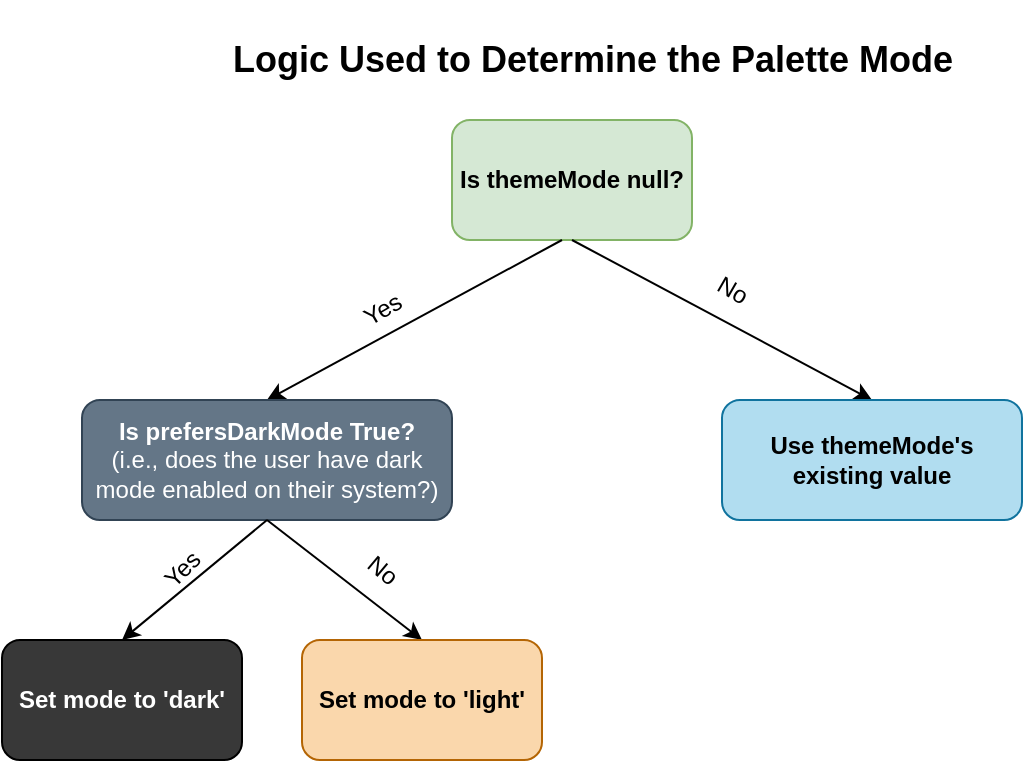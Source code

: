 <mxfile version="21.2.9" type="device" pages="3">
  <diagram name="mode" id="uMLHTpZcIAxPMtQZR5Q7">
    <mxGraphModel dx="1379" dy="764" grid="1" gridSize="10" guides="1" tooltips="1" connect="1" arrows="1" fold="1" page="1" pageScale="1" pageWidth="850" pageHeight="1100" math="0" shadow="0">
      <root>
        <mxCell id="0" />
        <mxCell id="1" parent="0" />
        <mxCell id="QKaGyioDrKer-OyYTomA-1" value="&lt;b&gt;Is themeMode null?&lt;/b&gt;" style="rounded=1;whiteSpace=wrap;html=1;fillColor=#d5e8d4;strokeColor=#82b366;" parent="1" vertex="1">
          <mxGeometry x="365" y="100" width="120" height="60" as="geometry" />
        </mxCell>
        <mxCell id="QKaGyioDrKer-OyYTomA-2" value="" style="endArrow=classic;html=1;rounded=0;entryX=0.5;entryY=0;entryDx=0;entryDy=0;" parent="1" target="QKaGyioDrKer-OyYTomA-8" edge="1">
          <mxGeometry width="50" height="50" relative="1" as="geometry">
            <mxPoint x="420" y="160" as="sourcePoint" />
            <mxPoint x="370" y="240" as="targetPoint" />
          </mxGeometry>
        </mxCell>
        <mxCell id="QKaGyioDrKer-OyYTomA-3" value="" style="endArrow=classic;html=1;rounded=0;entryX=0.5;entryY=0;entryDx=0;entryDy=0;" parent="1" target="QKaGyioDrKer-OyYTomA-23" edge="1">
          <mxGeometry width="50" height="50" relative="1" as="geometry">
            <mxPoint x="425" y="160" as="sourcePoint" />
            <mxPoint x="572.5" y="240" as="targetPoint" />
          </mxGeometry>
        </mxCell>
        <mxCell id="QKaGyioDrKer-OyYTomA-4" value="Yes" style="text;html=1;align=center;verticalAlign=middle;resizable=0;points=[];autosize=1;strokeColor=none;fillColor=none;rotation=-30;" parent="1" vertex="1">
          <mxGeometry x="310" y="180" width="40" height="30" as="geometry" />
        </mxCell>
        <mxCell id="QKaGyioDrKer-OyYTomA-6" value="No" style="text;html=1;align=center;verticalAlign=middle;resizable=0;points=[];autosize=1;strokeColor=none;fillColor=none;rotation=30;" parent="1" vertex="1">
          <mxGeometry x="485" y="170" width="40" height="30" as="geometry" />
        </mxCell>
        <mxCell id="QKaGyioDrKer-OyYTomA-8" value="&lt;b&gt;Is prefersDarkMode True?&lt;br&gt;&lt;/b&gt;(i.e., does the user have dark mode enabled on their system?)" style="rounded=1;whiteSpace=wrap;html=1;fillColor=#647687;strokeColor=#314354;fontColor=#ffffff;" parent="1" vertex="1">
          <mxGeometry x="180" y="240" width="185" height="60" as="geometry" />
        </mxCell>
        <mxCell id="QKaGyioDrKer-OyYTomA-16" value="" style="endArrow=classic;html=1;rounded=0;exitX=0.5;exitY=1;exitDx=0;exitDy=0;entryX=0.5;entryY=0;entryDx=0;entryDy=0;" parent="1" source="QKaGyioDrKer-OyYTomA-8" target="QKaGyioDrKer-OyYTomA-18" edge="1">
          <mxGeometry width="50" height="50" relative="1" as="geometry">
            <mxPoint x="220" y="370" as="sourcePoint" />
            <mxPoint x="220" y="360" as="targetPoint" />
          </mxGeometry>
        </mxCell>
        <mxCell id="QKaGyioDrKer-OyYTomA-17" value="" style="endArrow=classic;html=1;rounded=0;exitX=0.5;exitY=1;exitDx=0;exitDy=0;entryX=0.5;entryY=0;entryDx=0;entryDy=0;" parent="1" source="QKaGyioDrKer-OyYTomA-8" target="QKaGyioDrKer-OyYTomA-19" edge="1">
          <mxGeometry width="50" height="50" relative="1" as="geometry">
            <mxPoint x="283" y="310" as="sourcePoint" />
            <mxPoint x="320" y="360" as="targetPoint" />
          </mxGeometry>
        </mxCell>
        <mxCell id="QKaGyioDrKer-OyYTomA-18" value="&lt;font color=&quot;#ffffff&quot;&gt;&lt;b&gt;Set mode to &#39;dark&#39;&lt;/b&gt;&lt;/font&gt;" style="rounded=1;whiteSpace=wrap;html=1;fillColor=#383838;" parent="1" vertex="1">
          <mxGeometry x="140" y="360" width="120" height="60" as="geometry" />
        </mxCell>
        <mxCell id="QKaGyioDrKer-OyYTomA-19" value="&lt;b&gt;Set mode to &#39;light&#39;&lt;/b&gt;" style="rounded=1;whiteSpace=wrap;html=1;fillColor=#fad7ac;strokeColor=#b46504;" parent="1" vertex="1">
          <mxGeometry x="290" y="360" width="120" height="60" as="geometry" />
        </mxCell>
        <mxCell id="QKaGyioDrKer-OyYTomA-20" value="Yes" style="text;html=1;align=center;verticalAlign=middle;resizable=0;points=[];autosize=1;strokeColor=none;fillColor=none;rotation=-45;" parent="1" vertex="1">
          <mxGeometry x="210" y="310" width="40" height="30" as="geometry" />
        </mxCell>
        <mxCell id="QKaGyioDrKer-OyYTomA-21" value="No" style="text;html=1;align=center;verticalAlign=middle;resizable=0;points=[];autosize=1;strokeColor=none;fillColor=none;rotation=40;" parent="1" vertex="1">
          <mxGeometry x="310" y="310" width="40" height="30" as="geometry" />
        </mxCell>
        <mxCell id="QKaGyioDrKer-OyYTomA-23" value="&lt;b&gt;Use themeMode&#39;s existing value&lt;/b&gt;" style="rounded=1;whiteSpace=wrap;html=1;fillColor=#b1ddf0;strokeColor=#10739e;" parent="1" vertex="1">
          <mxGeometry x="500" y="240" width="150" height="60" as="geometry" />
        </mxCell>
        <mxCell id="c3v5SgJLz7PMAgPe6fif-1" value="&lt;h2&gt;&lt;b&gt;Logic Used to Determine the Palette Mode&lt;/b&gt;&lt;/h2&gt;" style="text;html=1;align=center;verticalAlign=middle;resizable=0;points=[];autosize=1;strokeColor=none;fillColor=none;" parent="1" vertex="1">
          <mxGeometry x="245" y="40" width="380" height="60" as="geometry" />
        </mxCell>
      </root>
    </mxGraphModel>
  </diagram>
  <diagram id="2C0vKHNm5caFByUsMRYo" name="primary">
    <mxGraphModel dx="1379" dy="764" grid="1" gridSize="10" guides="1" tooltips="1" connect="1" arrows="1" fold="1" page="1" pageScale="1" pageWidth="850" pageHeight="1100" math="0" shadow="0">
      <root>
        <mxCell id="0" />
        <mxCell id="1" parent="0" />
        <mxCell id="48E8nCGBdmc0FiYEIMwp-1" value="&lt;b&gt;Is themeMode null?&lt;/b&gt;" style="rounded=1;whiteSpace=wrap;html=1;fillColor=#d5e8d4;strokeColor=#82b366;" parent="1" vertex="1">
          <mxGeometry x="365" y="100" width="120" height="60" as="geometry" />
        </mxCell>
        <mxCell id="48E8nCGBdmc0FiYEIMwp-2" value="" style="endArrow=classic;html=1;rounded=0;entryX=0.5;entryY=0;entryDx=0;entryDy=0;" parent="1" target="48E8nCGBdmc0FiYEIMwp-6" edge="1">
          <mxGeometry width="50" height="50" relative="1" as="geometry">
            <mxPoint x="420" y="160" as="sourcePoint" />
            <mxPoint x="370" y="240" as="targetPoint" />
          </mxGeometry>
        </mxCell>
        <mxCell id="48E8nCGBdmc0FiYEIMwp-3" value="" style="endArrow=classic;html=1;rounded=0;entryX=0.5;entryY=0;entryDx=0;entryDy=0;" parent="1" target="48E8nCGBdmc0FiYEIMwp-13" edge="1">
          <mxGeometry width="50" height="50" relative="1" as="geometry">
            <mxPoint x="425" y="160" as="sourcePoint" />
            <mxPoint x="572.5" y="240" as="targetPoint" />
          </mxGeometry>
        </mxCell>
        <mxCell id="48E8nCGBdmc0FiYEIMwp-4" value="Yes" style="text;html=1;align=center;verticalAlign=middle;resizable=0;points=[];autosize=1;strokeColor=none;fillColor=none;rotation=-30;" parent="1" vertex="1">
          <mxGeometry x="310" y="180" width="40" height="30" as="geometry" />
        </mxCell>
        <mxCell id="48E8nCGBdmc0FiYEIMwp-5" value="No" style="text;html=1;align=center;verticalAlign=middle;resizable=0;points=[];autosize=1;strokeColor=none;fillColor=none;rotation=30;" parent="1" vertex="1">
          <mxGeometry x="485" y="170" width="40" height="30" as="geometry" />
        </mxCell>
        <mxCell id="48E8nCGBdmc0FiYEIMwp-6" value="&lt;b&gt;Is prefersDarkMode True?&lt;br&gt;&lt;/b&gt;(i.e., does the user have dark mode enabled on their system?)" style="rounded=1;whiteSpace=wrap;html=1;fillColor=#647687;strokeColor=#314354;fontColor=#ffffff;" parent="1" vertex="1">
          <mxGeometry x="180" y="240" width="185" height="60" as="geometry" />
        </mxCell>
        <mxCell id="48E8nCGBdmc0FiYEIMwp-7" value="" style="endArrow=classic;html=1;rounded=0;exitX=0.5;exitY=1;exitDx=0;exitDy=0;entryX=0.5;entryY=0;entryDx=0;entryDy=0;" parent="1" source="48E8nCGBdmc0FiYEIMwp-6" target="48E8nCGBdmc0FiYEIMwp-9" edge="1">
          <mxGeometry width="50" height="50" relative="1" as="geometry">
            <mxPoint x="220" y="370" as="sourcePoint" />
            <mxPoint x="220" y="360" as="targetPoint" />
          </mxGeometry>
        </mxCell>
        <mxCell id="48E8nCGBdmc0FiYEIMwp-8" value="" style="endArrow=classic;html=1;rounded=0;exitX=0.5;exitY=1;exitDx=0;exitDy=0;entryX=0.5;entryY=0;entryDx=0;entryDy=0;" parent="1" source="48E8nCGBdmc0FiYEIMwp-6" target="48E8nCGBdmc0FiYEIMwp-10" edge="1">
          <mxGeometry width="50" height="50" relative="1" as="geometry">
            <mxPoint x="283" y="310" as="sourcePoint" />
            <mxPoint x="320" y="360" as="targetPoint" />
          </mxGeometry>
        </mxCell>
        <mxCell id="48E8nCGBdmc0FiYEIMwp-9" value="&lt;font color=&quot;#ffffff&quot;&gt;&lt;b&gt;Desaturated Heritage Maroon&lt;/b&gt;&lt;/font&gt;" style="rounded=1;whiteSpace=wrap;html=1;fillColor=#86174E;strokeColor=#30081C;" parent="1" vertex="1">
          <mxGeometry x="140" y="360" width="120" height="60" as="geometry" />
        </mxCell>
        <mxCell id="48E8nCGBdmc0FiYEIMwp-10" value="&lt;b&gt;&lt;font color=&quot;#ffffff&quot;&gt;Regular Heritage Maroon&lt;/font&gt;&lt;/b&gt;" style="rounded=1;whiteSpace=wrap;html=1;fillColor=#7a003c;strokeColor=#290014;" parent="1" vertex="1">
          <mxGeometry x="290" y="360" width="120" height="60" as="geometry" />
        </mxCell>
        <mxCell id="48E8nCGBdmc0FiYEIMwp-11" value="Yes" style="text;html=1;align=center;verticalAlign=middle;resizable=0;points=[];autosize=1;strokeColor=none;fillColor=none;rotation=-45;" parent="1" vertex="1">
          <mxGeometry x="210" y="310" width="40" height="30" as="geometry" />
        </mxCell>
        <mxCell id="48E8nCGBdmc0FiYEIMwp-12" value="No" style="text;html=1;align=center;verticalAlign=middle;resizable=0;points=[];autosize=1;strokeColor=none;fillColor=none;rotation=40;" parent="1" vertex="1">
          <mxGeometry x="310" y="310" width="40" height="30" as="geometry" />
        </mxCell>
        <mxCell id="48E8nCGBdmc0FiYEIMwp-13" value="&lt;b&gt;Is themeMode equal to &#39;light&#39;? &lt;/b&gt;(i.e., did the user manually set the website to light mode?)" style="rounded=1;whiteSpace=wrap;html=1;fillColor=#b1ddf0;strokeColor=#10739e;" parent="1" vertex="1">
          <mxGeometry x="500" y="240" width="180" height="60" as="geometry" />
        </mxCell>
        <mxCell id="K1rBlaWydDBny6NhkVJE-1" value="" style="endArrow=classic;html=1;rounded=0;exitX=0.5;exitY=1;exitDx=0;exitDy=0;entryX=0.5;entryY=0;entryDx=0;entryDy=0;" parent="1" edge="1">
          <mxGeometry width="50" height="50" relative="1" as="geometry">
            <mxPoint x="593" y="300" as="sourcePoint" />
            <mxPoint x="520" y="360" as="targetPoint" />
          </mxGeometry>
        </mxCell>
        <mxCell id="K1rBlaWydDBny6NhkVJE-2" value="" style="endArrow=classic;html=1;rounded=0;exitX=0.5;exitY=1;exitDx=0;exitDy=0;entryX=0.5;entryY=0;entryDx=0;entryDy=0;" parent="1" edge="1">
          <mxGeometry width="50" height="50" relative="1" as="geometry">
            <mxPoint x="593" y="300" as="sourcePoint" />
            <mxPoint x="670" y="360" as="targetPoint" />
          </mxGeometry>
        </mxCell>
        <mxCell id="K1rBlaWydDBny6NhkVJE-5" value="Yes" style="text;html=1;align=center;verticalAlign=middle;resizable=0;points=[];autosize=1;strokeColor=none;fillColor=none;rotation=-45;" parent="1" vertex="1">
          <mxGeometry x="530" y="310" width="40" height="30" as="geometry" />
        </mxCell>
        <mxCell id="K1rBlaWydDBny6NhkVJE-6" value="No" style="text;html=1;align=center;verticalAlign=middle;resizable=0;points=[];autosize=1;strokeColor=none;fillColor=none;rotation=40;" parent="1" vertex="1">
          <mxGeometry x="630" y="310" width="40" height="30" as="geometry" />
        </mxCell>
        <mxCell id="K1rBlaWydDBny6NhkVJE-9" value="&lt;h2&gt;&lt;b&gt;Logic Used to Determine the Primary Color&lt;/b&gt;&lt;/h2&gt;" style="text;html=1;align=center;verticalAlign=middle;resizable=0;points=[];autosize=1;strokeColor=none;fillColor=none;" parent="1" vertex="1">
          <mxGeometry x="230" y="40" width="390" height="60" as="geometry" />
        </mxCell>
        <mxCell id="17IAGdU5tz1s6wi5rcHn-1" value="&lt;b&gt;&lt;font color=&quot;#ffffff&quot;&gt;Regular Heritage Maroon&lt;/font&gt;&lt;/b&gt;" style="rounded=1;whiteSpace=wrap;html=1;fillColor=#7a003c;strokeColor=#290014;" parent="1" vertex="1">
          <mxGeometry x="460" y="360" width="120" height="60" as="geometry" />
        </mxCell>
        <mxCell id="17IAGdU5tz1s6wi5rcHn-2" value="&lt;font color=&quot;#ffffff&quot;&gt;&lt;b&gt;Desaturated Heritage Maroon&lt;/b&gt;&lt;/font&gt;" style="rounded=1;whiteSpace=wrap;html=1;fillColor=#86174E;strokeColor=#30081C;" parent="1" vertex="1">
          <mxGeometry x="610" y="360" width="120" height="60" as="geometry" />
        </mxCell>
      </root>
    </mxGraphModel>
  </diagram>
  <diagram id="Bc6I8-LkB1O2vpX-yuDa" name="secondary">
    <mxGraphModel dx="1379" dy="764" grid="1" gridSize="10" guides="1" tooltips="1" connect="1" arrows="1" fold="1" page="1" pageScale="1" pageWidth="850" pageHeight="1100" math="0" shadow="0">
      <root>
        <mxCell id="0" />
        <mxCell id="1" parent="0" />
        <mxCell id="wv4Mp8pRh8Mp-oV6V7JX-1" value="&lt;b&gt;Is themeMode null?&lt;/b&gt;" style="rounded=1;whiteSpace=wrap;html=1;fillColor=#d5e8d4;strokeColor=#82b366;" parent="1" vertex="1">
          <mxGeometry x="365" y="100" width="120" height="60" as="geometry" />
        </mxCell>
        <mxCell id="wv4Mp8pRh8Mp-oV6V7JX-2" value="" style="endArrow=classic;html=1;rounded=0;entryX=0.5;entryY=0;entryDx=0;entryDy=0;" parent="1" target="wv4Mp8pRh8Mp-oV6V7JX-6" edge="1">
          <mxGeometry width="50" height="50" relative="1" as="geometry">
            <mxPoint x="420" y="160" as="sourcePoint" />
            <mxPoint x="370" y="240" as="targetPoint" />
          </mxGeometry>
        </mxCell>
        <mxCell id="wv4Mp8pRh8Mp-oV6V7JX-3" value="" style="endArrow=classic;html=1;rounded=0;entryX=0.5;entryY=0;entryDx=0;entryDy=0;" parent="1" target="wv4Mp8pRh8Mp-oV6V7JX-13" edge="1">
          <mxGeometry width="50" height="50" relative="1" as="geometry">
            <mxPoint x="425" y="160" as="sourcePoint" />
            <mxPoint x="572.5" y="240" as="targetPoint" />
          </mxGeometry>
        </mxCell>
        <mxCell id="wv4Mp8pRh8Mp-oV6V7JX-4" value="Yes" style="text;html=1;align=center;verticalAlign=middle;resizable=0;points=[];autosize=1;strokeColor=none;fillColor=none;rotation=-30;" parent="1" vertex="1">
          <mxGeometry x="310" y="180" width="40" height="30" as="geometry" />
        </mxCell>
        <mxCell id="wv4Mp8pRh8Mp-oV6V7JX-5" value="No" style="text;html=1;align=center;verticalAlign=middle;resizable=0;points=[];autosize=1;strokeColor=none;fillColor=none;rotation=30;" parent="1" vertex="1">
          <mxGeometry x="485" y="170" width="40" height="30" as="geometry" />
        </mxCell>
        <mxCell id="wv4Mp8pRh8Mp-oV6V7JX-6" value="&lt;b&gt;Is prefersDarkMode True?&lt;br&gt;&lt;/b&gt;(i.e., does the user have dark mode enabled on their system?)" style="rounded=1;whiteSpace=wrap;html=1;fillColor=#647687;strokeColor=#314354;fontColor=#ffffff;" parent="1" vertex="1">
          <mxGeometry x="180" y="240" width="185" height="60" as="geometry" />
        </mxCell>
        <mxCell id="wv4Mp8pRh8Mp-oV6V7JX-7" value="" style="endArrow=classic;html=1;rounded=0;exitX=0.5;exitY=1;exitDx=0;exitDy=0;entryX=0.5;entryY=0;entryDx=0;entryDy=0;" parent="1" source="wv4Mp8pRh8Mp-oV6V7JX-6" target="wv4Mp8pRh8Mp-oV6V7JX-9" edge="1">
          <mxGeometry width="50" height="50" relative="1" as="geometry">
            <mxPoint x="220" y="370" as="sourcePoint" />
            <mxPoint x="220" y="360" as="targetPoint" />
          </mxGeometry>
        </mxCell>
        <mxCell id="wv4Mp8pRh8Mp-oV6V7JX-8" value="" style="endArrow=classic;html=1;rounded=0;exitX=0.5;exitY=1;exitDx=0;exitDy=0;entryX=0.5;entryY=0;entryDx=0;entryDy=0;" parent="1" source="wv4Mp8pRh8Mp-oV6V7JX-6" target="wv4Mp8pRh8Mp-oV6V7JX-10" edge="1">
          <mxGeometry width="50" height="50" relative="1" as="geometry">
            <mxPoint x="283" y="310" as="sourcePoint" />
            <mxPoint x="320" y="360" as="targetPoint" />
          </mxGeometry>
        </mxCell>
        <mxCell id="wv4Mp8pRh8Mp-oV6V7JX-9" value="&lt;b style=&quot;&quot;&gt;&lt;font color=&quot;#3b2e18&quot;&gt;Desaturated Heritage Gold&lt;/font&gt;&lt;/b&gt;" style="rounded=1;whiteSpace=wrap;html=1;fillColor=#FDC566;strokeColor=#3B2E18;" parent="1" vertex="1">
          <mxGeometry x="140" y="360" width="120" height="60" as="geometry" />
        </mxCell>
        <mxCell id="wv4Mp8pRh8Mp-oV6V7JX-10" value="&lt;b&gt;&lt;font color=&quot;#403016&quot;&gt;Regular Heritage Gold&lt;/font&gt;&lt;/b&gt;" style="rounded=1;whiteSpace=wrap;html=1;fillColor=#fdbf57;strokeColor=#403016;" parent="1" vertex="1">
          <mxGeometry x="290" y="360" width="120" height="60" as="geometry" />
        </mxCell>
        <mxCell id="wv4Mp8pRh8Mp-oV6V7JX-11" value="Yes" style="text;html=1;align=center;verticalAlign=middle;resizable=0;points=[];autosize=1;strokeColor=none;fillColor=none;rotation=-45;" parent="1" vertex="1">
          <mxGeometry x="210" y="310" width="40" height="30" as="geometry" />
        </mxCell>
        <mxCell id="wv4Mp8pRh8Mp-oV6V7JX-12" value="No" style="text;html=1;align=center;verticalAlign=middle;resizable=0;points=[];autosize=1;strokeColor=none;fillColor=none;rotation=40;" parent="1" vertex="1">
          <mxGeometry x="310" y="310" width="40" height="30" as="geometry" />
        </mxCell>
        <mxCell id="wv4Mp8pRh8Mp-oV6V7JX-13" value="&lt;b&gt;Is themeMode equal to &#39;light&#39;? &lt;/b&gt;(i.e., did the user manually set the website to light mode?)" style="rounded=1;whiteSpace=wrap;html=1;fillColor=#b1ddf0;strokeColor=#10739e;" parent="1" vertex="1">
          <mxGeometry x="500" y="240" width="180" height="60" as="geometry" />
        </mxCell>
        <mxCell id="wv4Mp8pRh8Mp-oV6V7JX-14" value="" style="endArrow=classic;html=1;rounded=0;exitX=0.5;exitY=1;exitDx=0;exitDy=0;entryX=0.5;entryY=0;entryDx=0;entryDy=0;" parent="1" edge="1">
          <mxGeometry width="50" height="50" relative="1" as="geometry">
            <mxPoint x="593" y="300" as="sourcePoint" />
            <mxPoint x="520" y="360" as="targetPoint" />
          </mxGeometry>
        </mxCell>
        <mxCell id="wv4Mp8pRh8Mp-oV6V7JX-15" value="" style="endArrow=classic;html=1;rounded=0;exitX=0.5;exitY=1;exitDx=0;exitDy=0;entryX=0.5;entryY=0;entryDx=0;entryDy=0;" parent="1" edge="1">
          <mxGeometry width="50" height="50" relative="1" as="geometry">
            <mxPoint x="593" y="300" as="sourcePoint" />
            <mxPoint x="670" y="360" as="targetPoint" />
          </mxGeometry>
        </mxCell>
        <mxCell id="wv4Mp8pRh8Mp-oV6V7JX-16" value="Yes" style="text;html=1;align=center;verticalAlign=middle;resizable=0;points=[];autosize=1;strokeColor=none;fillColor=none;rotation=-45;" parent="1" vertex="1">
          <mxGeometry x="530" y="310" width="40" height="30" as="geometry" />
        </mxCell>
        <mxCell id="wv4Mp8pRh8Mp-oV6V7JX-17" value="No" style="text;html=1;align=center;verticalAlign=middle;resizable=0;points=[];autosize=1;strokeColor=none;fillColor=none;rotation=40;" parent="1" vertex="1">
          <mxGeometry x="630" y="310" width="40" height="30" as="geometry" />
        </mxCell>
        <mxCell id="wv4Mp8pRh8Mp-oV6V7JX-20" value="&lt;h2&gt;&lt;b&gt;Logic Used to Determine the Secondary Color&lt;/b&gt;&lt;/h2&gt;" style="text;html=1;align=center;verticalAlign=middle;resizable=0;points=[];autosize=1;strokeColor=none;fillColor=none;" parent="1" vertex="1">
          <mxGeometry x="215" y="40" width="420" height="60" as="geometry" />
        </mxCell>
        <mxCell id="vKaCS4hi8Qok0WjMWFkM-3" value="&lt;b style=&quot;&quot;&gt;&lt;font color=&quot;#3b2e18&quot;&gt;Desaturated Heritage Gold&lt;/font&gt;&lt;/b&gt;" style="rounded=1;whiteSpace=wrap;html=1;fillColor=#FDC566;strokeColor=#3B2E18;" parent="1" vertex="1">
          <mxGeometry x="610" y="360" width="120" height="60" as="geometry" />
        </mxCell>
        <mxCell id="vKaCS4hi8Qok0WjMWFkM-4" value="&lt;b&gt;&lt;font color=&quot;#403016&quot;&gt;Regular Heritage Gold&lt;/font&gt;&lt;/b&gt;" style="rounded=1;whiteSpace=wrap;html=1;fillColor=#fdbf57;strokeColor=#403016;" parent="1" vertex="1">
          <mxGeometry x="460" y="360" width="120" height="60" as="geometry" />
        </mxCell>
      </root>
    </mxGraphModel>
  </diagram>
</mxfile>
